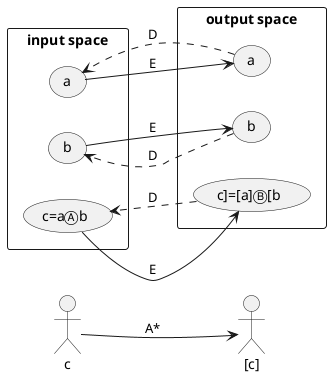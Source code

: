 @startuml
left to right direction
rectangle "input space" {
   usecase "a"
   usecase "b"
   usecase "c=aⒶb"
}
rectangle "output space" {
   usecase "[a]"
   usecase "[b]"
   usecase "[c]=[a]Ⓑ[b]"
}
a --> "[a]" : E
"[a]" ..> a : D
b --> "[b]" : E
"[b]" ..> b : D
c --> "[c]" : A*
"c=aⒶb" --> "[c]=[a]Ⓑ[b]" : E
"[c]=[a]Ⓑ[b]" ..> "c=aⒶb" : D
@enduml
